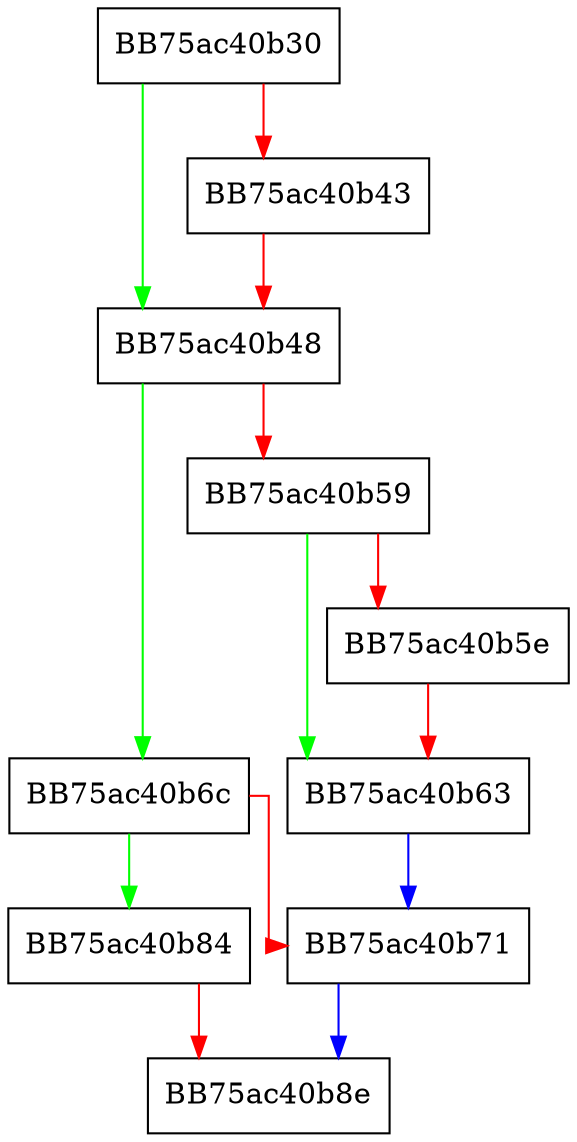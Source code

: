 digraph OpenFile {
  node [shape="box"];
  graph [splines=ortho];
  BB75ac40b30 -> BB75ac40b48 [color="green"];
  BB75ac40b30 -> BB75ac40b43 [color="red"];
  BB75ac40b43 -> BB75ac40b48 [color="red"];
  BB75ac40b48 -> BB75ac40b6c [color="green"];
  BB75ac40b48 -> BB75ac40b59 [color="red"];
  BB75ac40b59 -> BB75ac40b63 [color="green"];
  BB75ac40b59 -> BB75ac40b5e [color="red"];
  BB75ac40b5e -> BB75ac40b63 [color="red"];
  BB75ac40b63 -> BB75ac40b71 [color="blue"];
  BB75ac40b6c -> BB75ac40b84 [color="green"];
  BB75ac40b6c -> BB75ac40b71 [color="red"];
  BB75ac40b71 -> BB75ac40b8e [color="blue"];
  BB75ac40b84 -> BB75ac40b8e [color="red"];
}